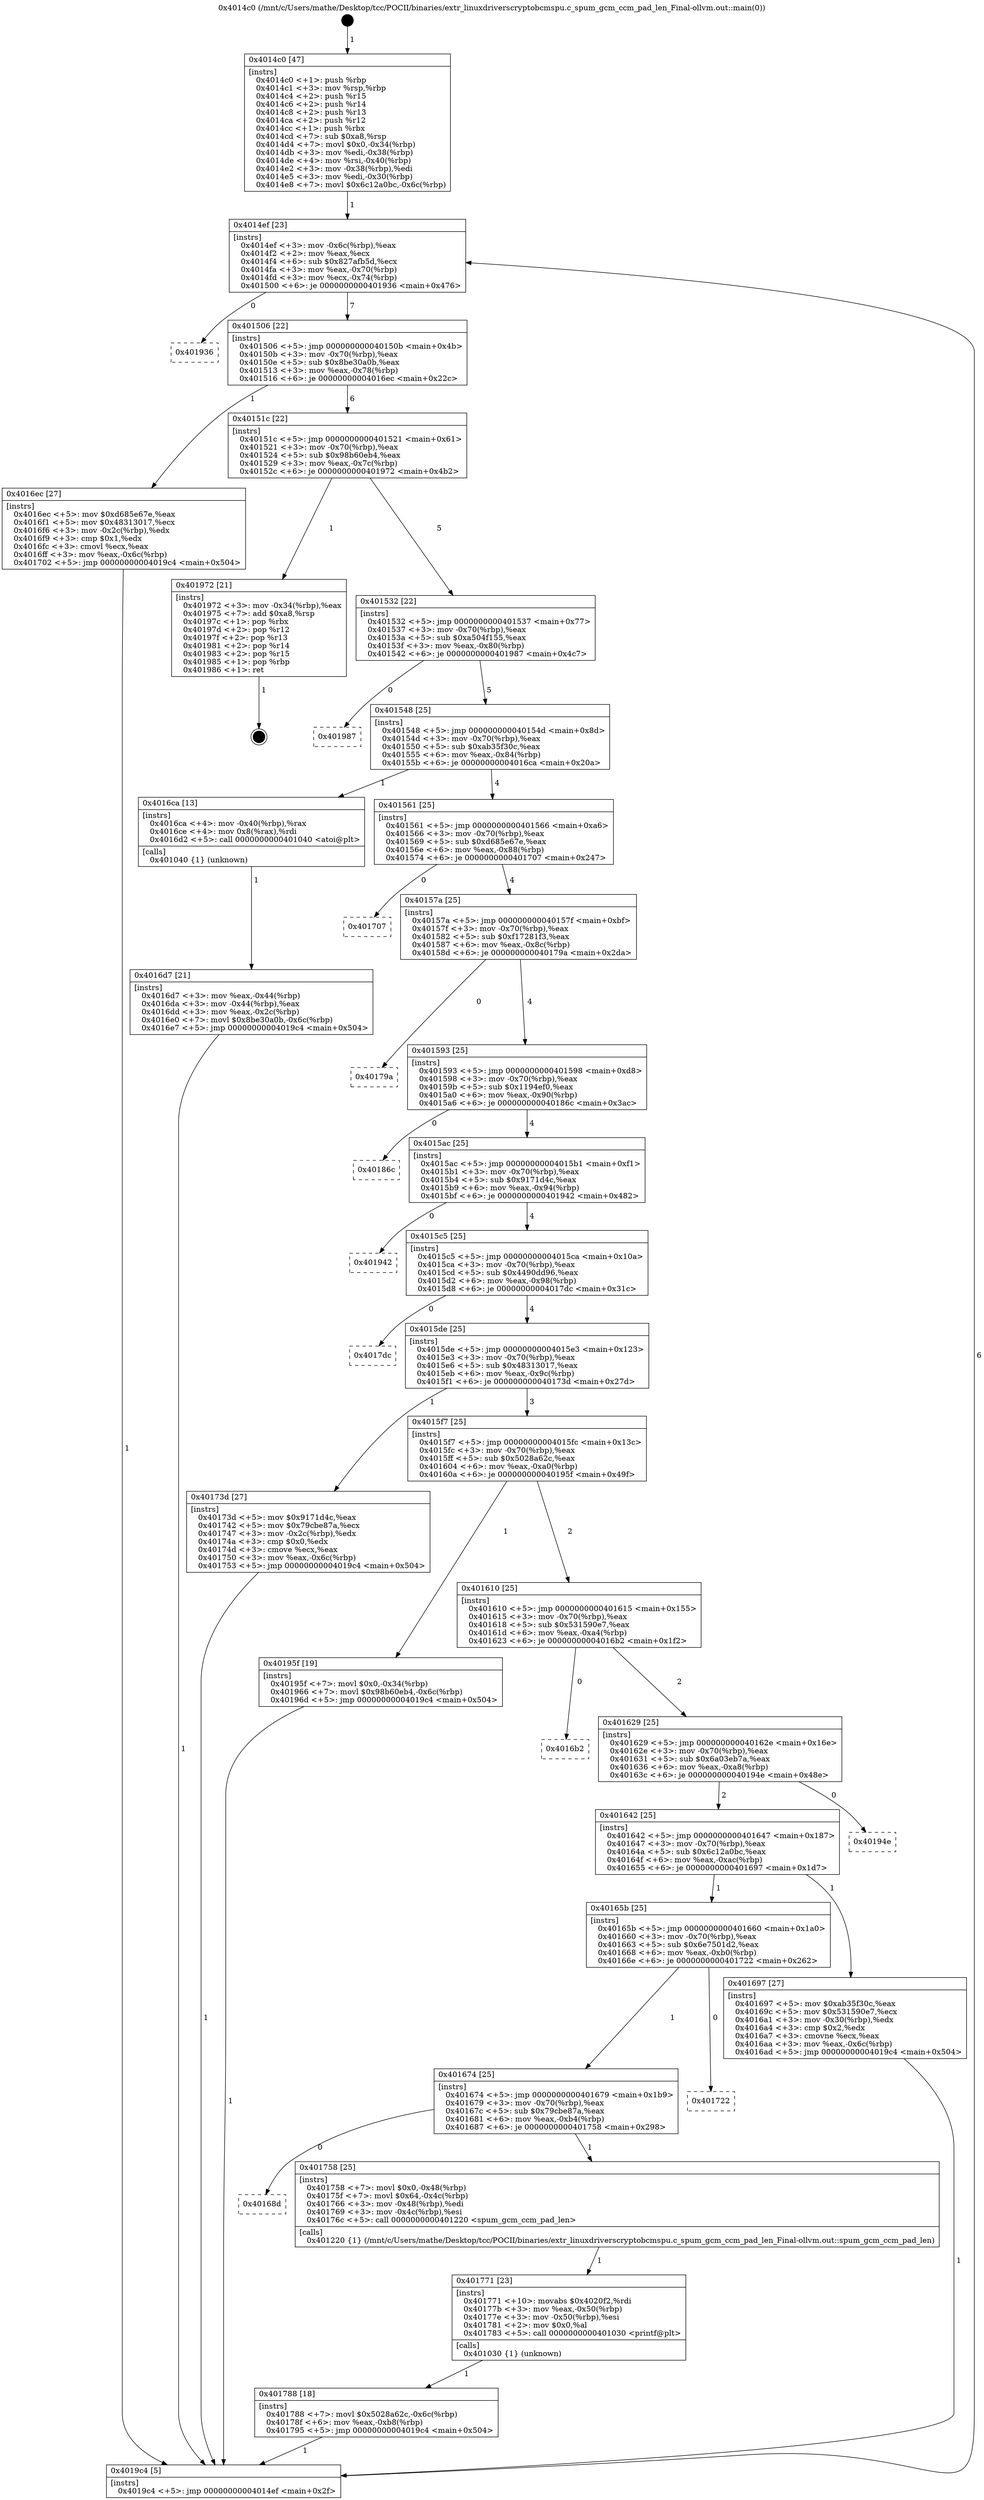 digraph "0x4014c0" {
  label = "0x4014c0 (/mnt/c/Users/mathe/Desktop/tcc/POCII/binaries/extr_linuxdriverscryptobcmspu.c_spum_gcm_ccm_pad_len_Final-ollvm.out::main(0))"
  labelloc = "t"
  node[shape=record]

  Entry [label="",width=0.3,height=0.3,shape=circle,fillcolor=black,style=filled]
  "0x4014ef" [label="{
     0x4014ef [23]\l
     | [instrs]\l
     &nbsp;&nbsp;0x4014ef \<+3\>: mov -0x6c(%rbp),%eax\l
     &nbsp;&nbsp;0x4014f2 \<+2\>: mov %eax,%ecx\l
     &nbsp;&nbsp;0x4014f4 \<+6\>: sub $0x827afb5d,%ecx\l
     &nbsp;&nbsp;0x4014fa \<+3\>: mov %eax,-0x70(%rbp)\l
     &nbsp;&nbsp;0x4014fd \<+3\>: mov %ecx,-0x74(%rbp)\l
     &nbsp;&nbsp;0x401500 \<+6\>: je 0000000000401936 \<main+0x476\>\l
  }"]
  "0x401936" [label="{
     0x401936\l
  }", style=dashed]
  "0x401506" [label="{
     0x401506 [22]\l
     | [instrs]\l
     &nbsp;&nbsp;0x401506 \<+5\>: jmp 000000000040150b \<main+0x4b\>\l
     &nbsp;&nbsp;0x40150b \<+3\>: mov -0x70(%rbp),%eax\l
     &nbsp;&nbsp;0x40150e \<+5\>: sub $0x8be30a0b,%eax\l
     &nbsp;&nbsp;0x401513 \<+3\>: mov %eax,-0x78(%rbp)\l
     &nbsp;&nbsp;0x401516 \<+6\>: je 00000000004016ec \<main+0x22c\>\l
  }"]
  Exit [label="",width=0.3,height=0.3,shape=circle,fillcolor=black,style=filled,peripheries=2]
  "0x4016ec" [label="{
     0x4016ec [27]\l
     | [instrs]\l
     &nbsp;&nbsp;0x4016ec \<+5\>: mov $0xd685e67e,%eax\l
     &nbsp;&nbsp;0x4016f1 \<+5\>: mov $0x48313017,%ecx\l
     &nbsp;&nbsp;0x4016f6 \<+3\>: mov -0x2c(%rbp),%edx\l
     &nbsp;&nbsp;0x4016f9 \<+3\>: cmp $0x1,%edx\l
     &nbsp;&nbsp;0x4016fc \<+3\>: cmovl %ecx,%eax\l
     &nbsp;&nbsp;0x4016ff \<+3\>: mov %eax,-0x6c(%rbp)\l
     &nbsp;&nbsp;0x401702 \<+5\>: jmp 00000000004019c4 \<main+0x504\>\l
  }"]
  "0x40151c" [label="{
     0x40151c [22]\l
     | [instrs]\l
     &nbsp;&nbsp;0x40151c \<+5\>: jmp 0000000000401521 \<main+0x61\>\l
     &nbsp;&nbsp;0x401521 \<+3\>: mov -0x70(%rbp),%eax\l
     &nbsp;&nbsp;0x401524 \<+5\>: sub $0x98b60eb4,%eax\l
     &nbsp;&nbsp;0x401529 \<+3\>: mov %eax,-0x7c(%rbp)\l
     &nbsp;&nbsp;0x40152c \<+6\>: je 0000000000401972 \<main+0x4b2\>\l
  }"]
  "0x401788" [label="{
     0x401788 [18]\l
     | [instrs]\l
     &nbsp;&nbsp;0x401788 \<+7\>: movl $0x5028a62c,-0x6c(%rbp)\l
     &nbsp;&nbsp;0x40178f \<+6\>: mov %eax,-0xb8(%rbp)\l
     &nbsp;&nbsp;0x401795 \<+5\>: jmp 00000000004019c4 \<main+0x504\>\l
  }"]
  "0x401972" [label="{
     0x401972 [21]\l
     | [instrs]\l
     &nbsp;&nbsp;0x401972 \<+3\>: mov -0x34(%rbp),%eax\l
     &nbsp;&nbsp;0x401975 \<+7\>: add $0xa8,%rsp\l
     &nbsp;&nbsp;0x40197c \<+1\>: pop %rbx\l
     &nbsp;&nbsp;0x40197d \<+2\>: pop %r12\l
     &nbsp;&nbsp;0x40197f \<+2\>: pop %r13\l
     &nbsp;&nbsp;0x401981 \<+2\>: pop %r14\l
     &nbsp;&nbsp;0x401983 \<+2\>: pop %r15\l
     &nbsp;&nbsp;0x401985 \<+1\>: pop %rbp\l
     &nbsp;&nbsp;0x401986 \<+1\>: ret\l
  }"]
  "0x401532" [label="{
     0x401532 [22]\l
     | [instrs]\l
     &nbsp;&nbsp;0x401532 \<+5\>: jmp 0000000000401537 \<main+0x77\>\l
     &nbsp;&nbsp;0x401537 \<+3\>: mov -0x70(%rbp),%eax\l
     &nbsp;&nbsp;0x40153a \<+5\>: sub $0xa504f155,%eax\l
     &nbsp;&nbsp;0x40153f \<+3\>: mov %eax,-0x80(%rbp)\l
     &nbsp;&nbsp;0x401542 \<+6\>: je 0000000000401987 \<main+0x4c7\>\l
  }"]
  "0x401771" [label="{
     0x401771 [23]\l
     | [instrs]\l
     &nbsp;&nbsp;0x401771 \<+10\>: movabs $0x4020f2,%rdi\l
     &nbsp;&nbsp;0x40177b \<+3\>: mov %eax,-0x50(%rbp)\l
     &nbsp;&nbsp;0x40177e \<+3\>: mov -0x50(%rbp),%esi\l
     &nbsp;&nbsp;0x401781 \<+2\>: mov $0x0,%al\l
     &nbsp;&nbsp;0x401783 \<+5\>: call 0000000000401030 \<printf@plt\>\l
     | [calls]\l
     &nbsp;&nbsp;0x401030 \{1\} (unknown)\l
  }"]
  "0x401987" [label="{
     0x401987\l
  }", style=dashed]
  "0x401548" [label="{
     0x401548 [25]\l
     | [instrs]\l
     &nbsp;&nbsp;0x401548 \<+5\>: jmp 000000000040154d \<main+0x8d\>\l
     &nbsp;&nbsp;0x40154d \<+3\>: mov -0x70(%rbp),%eax\l
     &nbsp;&nbsp;0x401550 \<+5\>: sub $0xab35f30c,%eax\l
     &nbsp;&nbsp;0x401555 \<+6\>: mov %eax,-0x84(%rbp)\l
     &nbsp;&nbsp;0x40155b \<+6\>: je 00000000004016ca \<main+0x20a\>\l
  }"]
  "0x40168d" [label="{
     0x40168d\l
  }", style=dashed]
  "0x4016ca" [label="{
     0x4016ca [13]\l
     | [instrs]\l
     &nbsp;&nbsp;0x4016ca \<+4\>: mov -0x40(%rbp),%rax\l
     &nbsp;&nbsp;0x4016ce \<+4\>: mov 0x8(%rax),%rdi\l
     &nbsp;&nbsp;0x4016d2 \<+5\>: call 0000000000401040 \<atoi@plt\>\l
     | [calls]\l
     &nbsp;&nbsp;0x401040 \{1\} (unknown)\l
  }"]
  "0x401561" [label="{
     0x401561 [25]\l
     | [instrs]\l
     &nbsp;&nbsp;0x401561 \<+5\>: jmp 0000000000401566 \<main+0xa6\>\l
     &nbsp;&nbsp;0x401566 \<+3\>: mov -0x70(%rbp),%eax\l
     &nbsp;&nbsp;0x401569 \<+5\>: sub $0xd685e67e,%eax\l
     &nbsp;&nbsp;0x40156e \<+6\>: mov %eax,-0x88(%rbp)\l
     &nbsp;&nbsp;0x401574 \<+6\>: je 0000000000401707 \<main+0x247\>\l
  }"]
  "0x401758" [label="{
     0x401758 [25]\l
     | [instrs]\l
     &nbsp;&nbsp;0x401758 \<+7\>: movl $0x0,-0x48(%rbp)\l
     &nbsp;&nbsp;0x40175f \<+7\>: movl $0x64,-0x4c(%rbp)\l
     &nbsp;&nbsp;0x401766 \<+3\>: mov -0x48(%rbp),%edi\l
     &nbsp;&nbsp;0x401769 \<+3\>: mov -0x4c(%rbp),%esi\l
     &nbsp;&nbsp;0x40176c \<+5\>: call 0000000000401220 \<spum_gcm_ccm_pad_len\>\l
     | [calls]\l
     &nbsp;&nbsp;0x401220 \{1\} (/mnt/c/Users/mathe/Desktop/tcc/POCII/binaries/extr_linuxdriverscryptobcmspu.c_spum_gcm_ccm_pad_len_Final-ollvm.out::spum_gcm_ccm_pad_len)\l
  }"]
  "0x401707" [label="{
     0x401707\l
  }", style=dashed]
  "0x40157a" [label="{
     0x40157a [25]\l
     | [instrs]\l
     &nbsp;&nbsp;0x40157a \<+5\>: jmp 000000000040157f \<main+0xbf\>\l
     &nbsp;&nbsp;0x40157f \<+3\>: mov -0x70(%rbp),%eax\l
     &nbsp;&nbsp;0x401582 \<+5\>: sub $0xf17281f3,%eax\l
     &nbsp;&nbsp;0x401587 \<+6\>: mov %eax,-0x8c(%rbp)\l
     &nbsp;&nbsp;0x40158d \<+6\>: je 000000000040179a \<main+0x2da\>\l
  }"]
  "0x401674" [label="{
     0x401674 [25]\l
     | [instrs]\l
     &nbsp;&nbsp;0x401674 \<+5\>: jmp 0000000000401679 \<main+0x1b9\>\l
     &nbsp;&nbsp;0x401679 \<+3\>: mov -0x70(%rbp),%eax\l
     &nbsp;&nbsp;0x40167c \<+5\>: sub $0x79cbe87a,%eax\l
     &nbsp;&nbsp;0x401681 \<+6\>: mov %eax,-0xb4(%rbp)\l
     &nbsp;&nbsp;0x401687 \<+6\>: je 0000000000401758 \<main+0x298\>\l
  }"]
  "0x40179a" [label="{
     0x40179a\l
  }", style=dashed]
  "0x401593" [label="{
     0x401593 [25]\l
     | [instrs]\l
     &nbsp;&nbsp;0x401593 \<+5\>: jmp 0000000000401598 \<main+0xd8\>\l
     &nbsp;&nbsp;0x401598 \<+3\>: mov -0x70(%rbp),%eax\l
     &nbsp;&nbsp;0x40159b \<+5\>: sub $0x1194ef0,%eax\l
     &nbsp;&nbsp;0x4015a0 \<+6\>: mov %eax,-0x90(%rbp)\l
     &nbsp;&nbsp;0x4015a6 \<+6\>: je 000000000040186c \<main+0x3ac\>\l
  }"]
  "0x401722" [label="{
     0x401722\l
  }", style=dashed]
  "0x40186c" [label="{
     0x40186c\l
  }", style=dashed]
  "0x4015ac" [label="{
     0x4015ac [25]\l
     | [instrs]\l
     &nbsp;&nbsp;0x4015ac \<+5\>: jmp 00000000004015b1 \<main+0xf1\>\l
     &nbsp;&nbsp;0x4015b1 \<+3\>: mov -0x70(%rbp),%eax\l
     &nbsp;&nbsp;0x4015b4 \<+5\>: sub $0x9171d4c,%eax\l
     &nbsp;&nbsp;0x4015b9 \<+6\>: mov %eax,-0x94(%rbp)\l
     &nbsp;&nbsp;0x4015bf \<+6\>: je 0000000000401942 \<main+0x482\>\l
  }"]
  "0x4016d7" [label="{
     0x4016d7 [21]\l
     | [instrs]\l
     &nbsp;&nbsp;0x4016d7 \<+3\>: mov %eax,-0x44(%rbp)\l
     &nbsp;&nbsp;0x4016da \<+3\>: mov -0x44(%rbp),%eax\l
     &nbsp;&nbsp;0x4016dd \<+3\>: mov %eax,-0x2c(%rbp)\l
     &nbsp;&nbsp;0x4016e0 \<+7\>: movl $0x8be30a0b,-0x6c(%rbp)\l
     &nbsp;&nbsp;0x4016e7 \<+5\>: jmp 00000000004019c4 \<main+0x504\>\l
  }"]
  "0x401942" [label="{
     0x401942\l
  }", style=dashed]
  "0x4015c5" [label="{
     0x4015c5 [25]\l
     | [instrs]\l
     &nbsp;&nbsp;0x4015c5 \<+5\>: jmp 00000000004015ca \<main+0x10a\>\l
     &nbsp;&nbsp;0x4015ca \<+3\>: mov -0x70(%rbp),%eax\l
     &nbsp;&nbsp;0x4015cd \<+5\>: sub $0x4490dd96,%eax\l
     &nbsp;&nbsp;0x4015d2 \<+6\>: mov %eax,-0x98(%rbp)\l
     &nbsp;&nbsp;0x4015d8 \<+6\>: je 00000000004017dc \<main+0x31c\>\l
  }"]
  "0x4014c0" [label="{
     0x4014c0 [47]\l
     | [instrs]\l
     &nbsp;&nbsp;0x4014c0 \<+1\>: push %rbp\l
     &nbsp;&nbsp;0x4014c1 \<+3\>: mov %rsp,%rbp\l
     &nbsp;&nbsp;0x4014c4 \<+2\>: push %r15\l
     &nbsp;&nbsp;0x4014c6 \<+2\>: push %r14\l
     &nbsp;&nbsp;0x4014c8 \<+2\>: push %r13\l
     &nbsp;&nbsp;0x4014ca \<+2\>: push %r12\l
     &nbsp;&nbsp;0x4014cc \<+1\>: push %rbx\l
     &nbsp;&nbsp;0x4014cd \<+7\>: sub $0xa8,%rsp\l
     &nbsp;&nbsp;0x4014d4 \<+7\>: movl $0x0,-0x34(%rbp)\l
     &nbsp;&nbsp;0x4014db \<+3\>: mov %edi,-0x38(%rbp)\l
     &nbsp;&nbsp;0x4014de \<+4\>: mov %rsi,-0x40(%rbp)\l
     &nbsp;&nbsp;0x4014e2 \<+3\>: mov -0x38(%rbp),%edi\l
     &nbsp;&nbsp;0x4014e5 \<+3\>: mov %edi,-0x30(%rbp)\l
     &nbsp;&nbsp;0x4014e8 \<+7\>: movl $0x6c12a0bc,-0x6c(%rbp)\l
  }"]
  "0x4017dc" [label="{
     0x4017dc\l
  }", style=dashed]
  "0x4015de" [label="{
     0x4015de [25]\l
     | [instrs]\l
     &nbsp;&nbsp;0x4015de \<+5\>: jmp 00000000004015e3 \<main+0x123\>\l
     &nbsp;&nbsp;0x4015e3 \<+3\>: mov -0x70(%rbp),%eax\l
     &nbsp;&nbsp;0x4015e6 \<+5\>: sub $0x48313017,%eax\l
     &nbsp;&nbsp;0x4015eb \<+6\>: mov %eax,-0x9c(%rbp)\l
     &nbsp;&nbsp;0x4015f1 \<+6\>: je 000000000040173d \<main+0x27d\>\l
  }"]
  "0x4019c4" [label="{
     0x4019c4 [5]\l
     | [instrs]\l
     &nbsp;&nbsp;0x4019c4 \<+5\>: jmp 00000000004014ef \<main+0x2f\>\l
  }"]
  "0x40173d" [label="{
     0x40173d [27]\l
     | [instrs]\l
     &nbsp;&nbsp;0x40173d \<+5\>: mov $0x9171d4c,%eax\l
     &nbsp;&nbsp;0x401742 \<+5\>: mov $0x79cbe87a,%ecx\l
     &nbsp;&nbsp;0x401747 \<+3\>: mov -0x2c(%rbp),%edx\l
     &nbsp;&nbsp;0x40174a \<+3\>: cmp $0x0,%edx\l
     &nbsp;&nbsp;0x40174d \<+3\>: cmove %ecx,%eax\l
     &nbsp;&nbsp;0x401750 \<+3\>: mov %eax,-0x6c(%rbp)\l
     &nbsp;&nbsp;0x401753 \<+5\>: jmp 00000000004019c4 \<main+0x504\>\l
  }"]
  "0x4015f7" [label="{
     0x4015f7 [25]\l
     | [instrs]\l
     &nbsp;&nbsp;0x4015f7 \<+5\>: jmp 00000000004015fc \<main+0x13c\>\l
     &nbsp;&nbsp;0x4015fc \<+3\>: mov -0x70(%rbp),%eax\l
     &nbsp;&nbsp;0x4015ff \<+5\>: sub $0x5028a62c,%eax\l
     &nbsp;&nbsp;0x401604 \<+6\>: mov %eax,-0xa0(%rbp)\l
     &nbsp;&nbsp;0x40160a \<+6\>: je 000000000040195f \<main+0x49f\>\l
  }"]
  "0x40165b" [label="{
     0x40165b [25]\l
     | [instrs]\l
     &nbsp;&nbsp;0x40165b \<+5\>: jmp 0000000000401660 \<main+0x1a0\>\l
     &nbsp;&nbsp;0x401660 \<+3\>: mov -0x70(%rbp),%eax\l
     &nbsp;&nbsp;0x401663 \<+5\>: sub $0x6e7501d2,%eax\l
     &nbsp;&nbsp;0x401668 \<+6\>: mov %eax,-0xb0(%rbp)\l
     &nbsp;&nbsp;0x40166e \<+6\>: je 0000000000401722 \<main+0x262\>\l
  }"]
  "0x40195f" [label="{
     0x40195f [19]\l
     | [instrs]\l
     &nbsp;&nbsp;0x40195f \<+7\>: movl $0x0,-0x34(%rbp)\l
     &nbsp;&nbsp;0x401966 \<+7\>: movl $0x98b60eb4,-0x6c(%rbp)\l
     &nbsp;&nbsp;0x40196d \<+5\>: jmp 00000000004019c4 \<main+0x504\>\l
  }"]
  "0x401610" [label="{
     0x401610 [25]\l
     | [instrs]\l
     &nbsp;&nbsp;0x401610 \<+5\>: jmp 0000000000401615 \<main+0x155\>\l
     &nbsp;&nbsp;0x401615 \<+3\>: mov -0x70(%rbp),%eax\l
     &nbsp;&nbsp;0x401618 \<+5\>: sub $0x531590e7,%eax\l
     &nbsp;&nbsp;0x40161d \<+6\>: mov %eax,-0xa4(%rbp)\l
     &nbsp;&nbsp;0x401623 \<+6\>: je 00000000004016b2 \<main+0x1f2\>\l
  }"]
  "0x401697" [label="{
     0x401697 [27]\l
     | [instrs]\l
     &nbsp;&nbsp;0x401697 \<+5\>: mov $0xab35f30c,%eax\l
     &nbsp;&nbsp;0x40169c \<+5\>: mov $0x531590e7,%ecx\l
     &nbsp;&nbsp;0x4016a1 \<+3\>: mov -0x30(%rbp),%edx\l
     &nbsp;&nbsp;0x4016a4 \<+3\>: cmp $0x2,%edx\l
     &nbsp;&nbsp;0x4016a7 \<+3\>: cmovne %ecx,%eax\l
     &nbsp;&nbsp;0x4016aa \<+3\>: mov %eax,-0x6c(%rbp)\l
     &nbsp;&nbsp;0x4016ad \<+5\>: jmp 00000000004019c4 \<main+0x504\>\l
  }"]
  "0x4016b2" [label="{
     0x4016b2\l
  }", style=dashed]
  "0x401629" [label="{
     0x401629 [25]\l
     | [instrs]\l
     &nbsp;&nbsp;0x401629 \<+5\>: jmp 000000000040162e \<main+0x16e\>\l
     &nbsp;&nbsp;0x40162e \<+3\>: mov -0x70(%rbp),%eax\l
     &nbsp;&nbsp;0x401631 \<+5\>: sub $0x6a03eb7a,%eax\l
     &nbsp;&nbsp;0x401636 \<+6\>: mov %eax,-0xa8(%rbp)\l
     &nbsp;&nbsp;0x40163c \<+6\>: je 000000000040194e \<main+0x48e\>\l
  }"]
  "0x401642" [label="{
     0x401642 [25]\l
     | [instrs]\l
     &nbsp;&nbsp;0x401642 \<+5\>: jmp 0000000000401647 \<main+0x187\>\l
     &nbsp;&nbsp;0x401647 \<+3\>: mov -0x70(%rbp),%eax\l
     &nbsp;&nbsp;0x40164a \<+5\>: sub $0x6c12a0bc,%eax\l
     &nbsp;&nbsp;0x40164f \<+6\>: mov %eax,-0xac(%rbp)\l
     &nbsp;&nbsp;0x401655 \<+6\>: je 0000000000401697 \<main+0x1d7\>\l
  }"]
  "0x40194e" [label="{
     0x40194e\l
  }", style=dashed]
  Entry -> "0x4014c0" [label=" 1"]
  "0x4014ef" -> "0x401936" [label=" 0"]
  "0x4014ef" -> "0x401506" [label=" 7"]
  "0x401972" -> Exit [label=" 1"]
  "0x401506" -> "0x4016ec" [label=" 1"]
  "0x401506" -> "0x40151c" [label=" 6"]
  "0x40195f" -> "0x4019c4" [label=" 1"]
  "0x40151c" -> "0x401972" [label=" 1"]
  "0x40151c" -> "0x401532" [label=" 5"]
  "0x401788" -> "0x4019c4" [label=" 1"]
  "0x401532" -> "0x401987" [label=" 0"]
  "0x401532" -> "0x401548" [label=" 5"]
  "0x401771" -> "0x401788" [label=" 1"]
  "0x401548" -> "0x4016ca" [label=" 1"]
  "0x401548" -> "0x401561" [label=" 4"]
  "0x401758" -> "0x401771" [label=" 1"]
  "0x401561" -> "0x401707" [label=" 0"]
  "0x401561" -> "0x40157a" [label=" 4"]
  "0x401674" -> "0x40168d" [label=" 0"]
  "0x40157a" -> "0x40179a" [label=" 0"]
  "0x40157a" -> "0x401593" [label=" 4"]
  "0x401674" -> "0x401758" [label=" 1"]
  "0x401593" -> "0x40186c" [label=" 0"]
  "0x401593" -> "0x4015ac" [label=" 4"]
  "0x40165b" -> "0x401674" [label=" 1"]
  "0x4015ac" -> "0x401942" [label=" 0"]
  "0x4015ac" -> "0x4015c5" [label=" 4"]
  "0x40165b" -> "0x401722" [label=" 0"]
  "0x4015c5" -> "0x4017dc" [label=" 0"]
  "0x4015c5" -> "0x4015de" [label=" 4"]
  "0x40173d" -> "0x4019c4" [label=" 1"]
  "0x4015de" -> "0x40173d" [label=" 1"]
  "0x4015de" -> "0x4015f7" [label=" 3"]
  "0x4016ec" -> "0x4019c4" [label=" 1"]
  "0x4015f7" -> "0x40195f" [label=" 1"]
  "0x4015f7" -> "0x401610" [label=" 2"]
  "0x4016d7" -> "0x4019c4" [label=" 1"]
  "0x401610" -> "0x4016b2" [label=" 0"]
  "0x401610" -> "0x401629" [label=" 2"]
  "0x4016ca" -> "0x4016d7" [label=" 1"]
  "0x401629" -> "0x40194e" [label=" 0"]
  "0x401629" -> "0x401642" [label=" 2"]
  "0x4019c4" -> "0x4014ef" [label=" 6"]
  "0x401642" -> "0x401697" [label=" 1"]
  "0x401642" -> "0x40165b" [label=" 1"]
  "0x401697" -> "0x4019c4" [label=" 1"]
  "0x4014c0" -> "0x4014ef" [label=" 1"]
}
